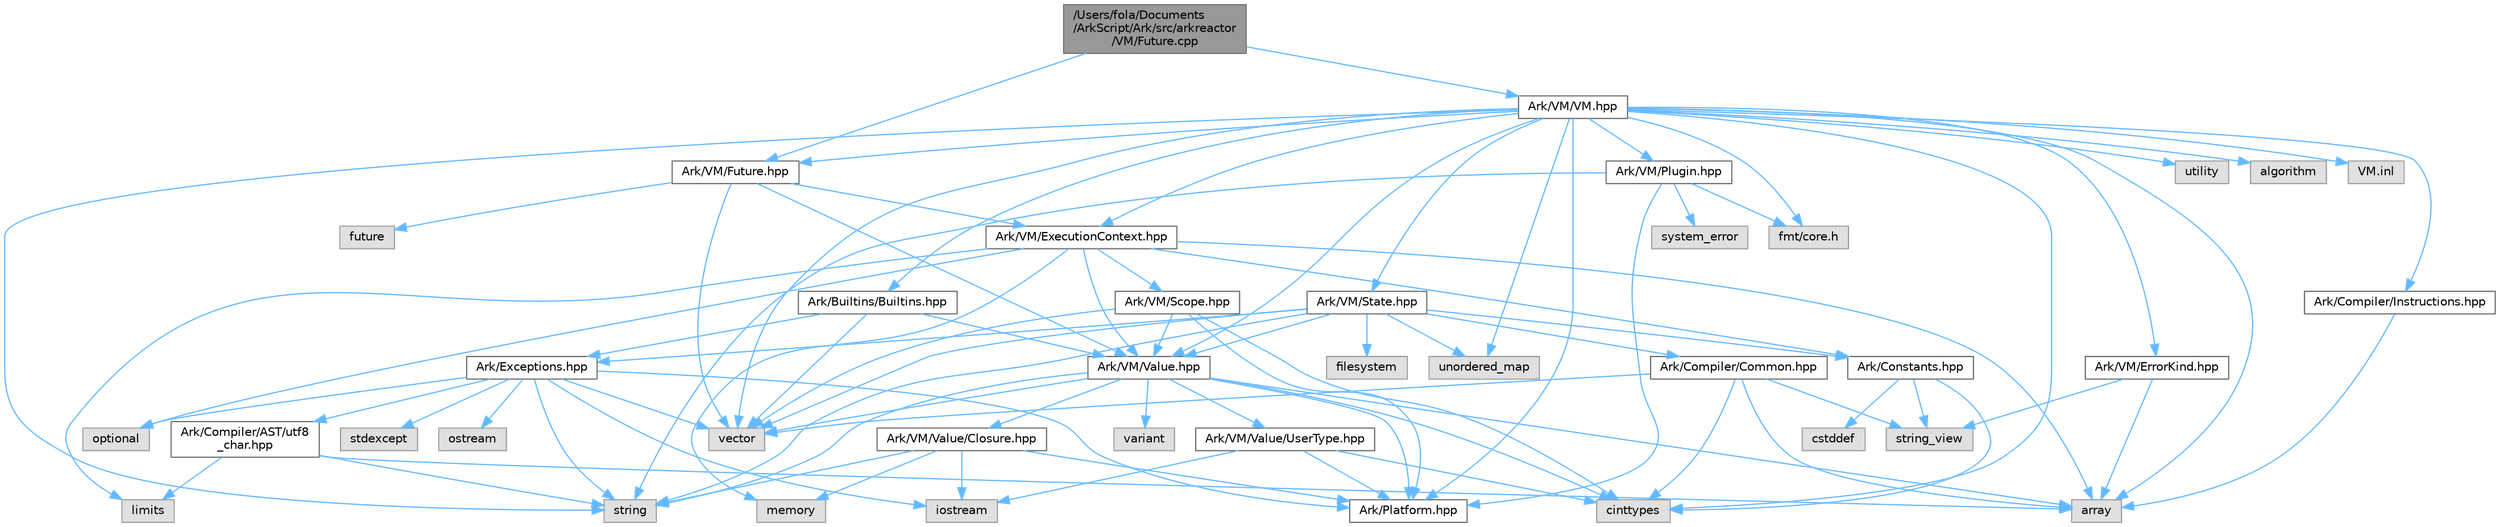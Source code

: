 digraph "/Users/fola/Documents/ArkScript/Ark/src/arkreactor/VM/Future.cpp"
{
 // INTERACTIVE_SVG=YES
 // LATEX_PDF_SIZE
  bgcolor="transparent";
  edge [fontname=Helvetica,fontsize=10,labelfontname=Helvetica,labelfontsize=10];
  node [fontname=Helvetica,fontsize=10,shape=box,height=0.2,width=0.4];
  Node1 [id="Node000001",label="/Users/fola/Documents\l/ArkScript/Ark/src/arkreactor\l/VM/Future.cpp",height=0.2,width=0.4,color="gray40", fillcolor="grey60", style="filled", fontcolor="black",tooltip=" "];
  Node1 -> Node2 [id="edge1_Node000001_Node000002",color="steelblue1",style="solid",tooltip=" "];
  Node2 [id="Node000002",label="Ark/VM/Future.hpp",height=0.2,width=0.4,color="grey40", fillcolor="white", style="filled",URL="$d0/dda/Future_8hpp.html",tooltip=" "];
  Node2 -> Node3 [id="edge2_Node000002_Node000003",color="steelblue1",style="solid",tooltip=" "];
  Node3 [id="Node000003",label="future",height=0.2,width=0.4,color="grey60", fillcolor="#E0E0E0", style="filled",tooltip=" "];
  Node2 -> Node4 [id="edge3_Node000002_Node000004",color="steelblue1",style="solid",tooltip=" "];
  Node4 [id="Node000004",label="vector",height=0.2,width=0.4,color="grey60", fillcolor="#E0E0E0", style="filled",tooltip=" "];
  Node2 -> Node5 [id="edge4_Node000002_Node000005",color="steelblue1",style="solid",tooltip=" "];
  Node5 [id="Node000005",label="Ark/VM/Value.hpp",height=0.2,width=0.4,color="grey40", fillcolor="white", style="filled",URL="$de/dfd/Value_8hpp.html",tooltip=" "];
  Node5 -> Node4 [id="edge5_Node000005_Node000004",color="steelblue1",style="solid",tooltip=" "];
  Node5 -> Node6 [id="edge6_Node000005_Node000006",color="steelblue1",style="solid",tooltip=" "];
  Node6 [id="Node000006",label="variant",height=0.2,width=0.4,color="grey60", fillcolor="#E0E0E0", style="filled",tooltip=" "];
  Node5 -> Node7 [id="edge7_Node000005_Node000007",color="steelblue1",style="solid",tooltip=" "];
  Node7 [id="Node000007",label="string",height=0.2,width=0.4,color="grey60", fillcolor="#E0E0E0", style="filled",tooltip=" "];
  Node5 -> Node8 [id="edge8_Node000005_Node000008",color="steelblue1",style="solid",tooltip=" "];
  Node8 [id="Node000008",label="cinttypes",height=0.2,width=0.4,color="grey60", fillcolor="#E0E0E0", style="filled",tooltip=" "];
  Node5 -> Node9 [id="edge9_Node000005_Node000009",color="steelblue1",style="solid",tooltip=" "];
  Node9 [id="Node000009",label="array",height=0.2,width=0.4,color="grey60", fillcolor="#E0E0E0", style="filled",tooltip=" "];
  Node5 -> Node10 [id="edge10_Node000005_Node000010",color="steelblue1",style="solid",tooltip=" "];
  Node10 [id="Node000010",label="Ark/VM/Value/Closure.hpp",height=0.2,width=0.4,color="grey40", fillcolor="white", style="filled",URL="$dc/dd5/Closure_8hpp.html",tooltip="Subtype of the value type, handling closures."];
  Node10 -> Node11 [id="edge11_Node000010_Node000011",color="steelblue1",style="solid",tooltip=" "];
  Node11 [id="Node000011",label="memory",height=0.2,width=0.4,color="grey60", fillcolor="#E0E0E0", style="filled",tooltip=" "];
  Node10 -> Node12 [id="edge12_Node000010_Node000012",color="steelblue1",style="solid",tooltip=" "];
  Node12 [id="Node000012",label="iostream",height=0.2,width=0.4,color="grey60", fillcolor="#E0E0E0", style="filled",tooltip=" "];
  Node10 -> Node7 [id="edge13_Node000010_Node000007",color="steelblue1",style="solid",tooltip=" "];
  Node10 -> Node13 [id="edge14_Node000010_Node000013",color="steelblue1",style="solid",tooltip=" "];
  Node13 [id="Node000013",label="Ark/Platform.hpp",height=0.2,width=0.4,color="grey40", fillcolor="white", style="filled",URL="$d5/d40/Platform_8hpp.html",tooltip="ArkScript configuration macros."];
  Node5 -> Node14 [id="edge15_Node000005_Node000014",color="steelblue1",style="solid",tooltip=" "];
  Node14 [id="Node000014",label="Ark/VM/Value/UserType.hpp",height=0.2,width=0.4,color="grey40", fillcolor="white", style="filled",URL="$dc/d3d/UserType_8hpp.html",tooltip="Subtype of the value, capable of handling any C++ type."];
  Node14 -> Node12 [id="edge16_Node000014_Node000012",color="steelblue1",style="solid",tooltip=" "];
  Node14 -> Node8 [id="edge17_Node000014_Node000008",color="steelblue1",style="solid",tooltip=" "];
  Node14 -> Node13 [id="edge18_Node000014_Node000013",color="steelblue1",style="solid",tooltip=" "];
  Node5 -> Node13 [id="edge19_Node000005_Node000013",color="steelblue1",style="solid",tooltip=" "];
  Node2 -> Node15 [id="edge20_Node000002_Node000015",color="steelblue1",style="solid",tooltip=" "];
  Node15 [id="Node000015",label="Ark/VM/ExecutionContext.hpp",height=0.2,width=0.4,color="grey40", fillcolor="white", style="filled",URL="$db/df6/ExecutionContext_8hpp.html",tooltip="Keeping track of the internal data needed by the VM."];
  Node15 -> Node9 [id="edge21_Node000015_Node000009",color="steelblue1",style="solid",tooltip=" "];
  Node15 -> Node16 [id="edge22_Node000015_Node000016",color="steelblue1",style="solid",tooltip=" "];
  Node16 [id="Node000016",label="limits",height=0.2,width=0.4,color="grey60", fillcolor="#E0E0E0", style="filled",tooltip=" "];
  Node15 -> Node11 [id="edge23_Node000015_Node000011",color="steelblue1",style="solid",tooltip=" "];
  Node15 -> Node17 [id="edge24_Node000015_Node000017",color="steelblue1",style="solid",tooltip=" "];
  Node17 [id="Node000017",label="optional",height=0.2,width=0.4,color="grey60", fillcolor="#E0E0E0", style="filled",tooltip=" "];
  Node15 -> Node18 [id="edge25_Node000015_Node000018",color="steelblue1",style="solid",tooltip=" "];
  Node18 [id="Node000018",label="Ark/Constants.hpp",height=0.2,width=0.4,color="grey40", fillcolor="white", style="filled",URL="$d6/de9/Constants_8hpp.html",tooltip="Constants used by ArkScript."];
  Node18 -> Node19 [id="edge26_Node000018_Node000019",color="steelblue1",style="solid",tooltip=" "];
  Node19 [id="Node000019",label="string_view",height=0.2,width=0.4,color="grey60", fillcolor="#E0E0E0", style="filled",tooltip=" "];
  Node18 -> Node8 [id="edge27_Node000018_Node000008",color="steelblue1",style="solid",tooltip=" "];
  Node18 -> Node20 [id="edge28_Node000018_Node000020",color="steelblue1",style="solid",tooltip=" "];
  Node20 [id="Node000020",label="cstddef",height=0.2,width=0.4,color="grey60", fillcolor="#E0E0E0", style="filled",tooltip=" "];
  Node15 -> Node5 [id="edge29_Node000015_Node000005",color="steelblue1",style="solid",tooltip=" "];
  Node15 -> Node21 [id="edge30_Node000015_Node000021",color="steelblue1",style="solid",tooltip=" "];
  Node21 [id="Node000021",label="Ark/VM/Scope.hpp",height=0.2,width=0.4,color="grey40", fillcolor="white", style="filled",URL="$d8/dcd/Scope_8hpp.html",tooltip="The virtual machine scope system."];
  Node21 -> Node4 [id="edge31_Node000021_Node000004",color="steelblue1",style="solid",tooltip=" "];
  Node21 -> Node8 [id="edge32_Node000021_Node000008",color="steelblue1",style="solid",tooltip=" "];
  Node21 -> Node13 [id="edge33_Node000021_Node000013",color="steelblue1",style="solid",tooltip=" "];
  Node21 -> Node5 [id="edge34_Node000021_Node000005",color="steelblue1",style="solid",tooltip=" "];
  Node1 -> Node22 [id="edge35_Node000001_Node000022",color="steelblue1",style="solid",tooltip=" "];
  Node22 [id="Node000022",label="Ark/VM/VM.hpp",height=0.2,width=0.4,color="grey40", fillcolor="white", style="filled",URL="$d1/d91/VM_8hpp.html",tooltip="The ArkScript virtual machine."];
  Node22 -> Node9 [id="edge36_Node000022_Node000009",color="steelblue1",style="solid",tooltip=" "];
  Node22 -> Node4 [id="edge37_Node000022_Node000004",color="steelblue1",style="solid",tooltip=" "];
  Node22 -> Node7 [id="edge38_Node000022_Node000007",color="steelblue1",style="solid",tooltip=" "];
  Node22 -> Node23 [id="edge39_Node000022_Node000023",color="steelblue1",style="solid",tooltip=" "];
  Node23 [id="Node000023",label="utility",height=0.2,width=0.4,color="grey60", fillcolor="#E0E0E0", style="filled",tooltip=" "];
  Node22 -> Node8 [id="edge40_Node000022_Node000008",color="steelblue1",style="solid",tooltip=" "];
  Node22 -> Node24 [id="edge41_Node000022_Node000024",color="steelblue1",style="solid",tooltip=" "];
  Node24 [id="Node000024",label="unordered_map",height=0.2,width=0.4,color="grey60", fillcolor="#E0E0E0", style="filled",tooltip=" "];
  Node22 -> Node25 [id="edge42_Node000022_Node000025",color="steelblue1",style="solid",tooltip=" "];
  Node25 [id="Node000025",label="algorithm",height=0.2,width=0.4,color="grey60", fillcolor="#E0E0E0", style="filled",tooltip=" "];
  Node22 -> Node26 [id="edge43_Node000022_Node000026",color="steelblue1",style="solid",tooltip=" "];
  Node26 [id="Node000026",label="fmt/core.h",height=0.2,width=0.4,color="grey60", fillcolor="#E0E0E0", style="filled",tooltip=" "];
  Node22 -> Node27 [id="edge44_Node000022_Node000027",color="steelblue1",style="solid",tooltip=" "];
  Node27 [id="Node000027",label="Ark/Compiler/Instructions.hpp",height=0.2,width=0.4,color="grey40", fillcolor="white", style="filled",URL="$d8/daa/Instructions_8hpp.html",tooltip="The different instructions used by the compiler and virtual machine."];
  Node27 -> Node9 [id="edge45_Node000027_Node000009",color="steelblue1",style="solid",tooltip=" "];
  Node22 -> Node5 [id="edge46_Node000022_Node000005",color="steelblue1",style="solid",tooltip=" "];
  Node22 -> Node28 [id="edge47_Node000022_Node000028",color="steelblue1",style="solid",tooltip=" "];
  Node28 [id="Node000028",label="Ark/VM/State.hpp",height=0.2,width=0.4,color="grey40", fillcolor="white", style="filled",URL="$d0/db5/State_8hpp.html",tooltip="State used by the virtual machine: it loads the bytecode, can compile it if needed,..."];
  Node28 -> Node7 [id="edge48_Node000028_Node000007",color="steelblue1",style="solid",tooltip=" "];
  Node28 -> Node4 [id="edge49_Node000028_Node000004",color="steelblue1",style="solid",tooltip=" "];
  Node28 -> Node24 [id="edge50_Node000028_Node000024",color="steelblue1",style="solid",tooltip=" "];
  Node28 -> Node29 [id="edge51_Node000028_Node000029",color="steelblue1",style="solid",tooltip=" "];
  Node29 [id="Node000029",label="filesystem",height=0.2,width=0.4,color="grey60", fillcolor="#E0E0E0", style="filled",tooltip=" "];
  Node28 -> Node18 [id="edge52_Node000028_Node000018",color="steelblue1",style="solid",tooltip=" "];
  Node28 -> Node5 [id="edge53_Node000028_Node000005",color="steelblue1",style="solid",tooltip=" "];
  Node28 -> Node30 [id="edge54_Node000028_Node000030",color="steelblue1",style="solid",tooltip=" "];
  Node30 [id="Node000030",label="Ark/Compiler/Common.hpp",height=0.2,width=0.4,color="grey40", fillcolor="white", style="filled",URL="$d8/ddd/Common_8hpp.html",tooltip="Common code for the compiler."];
  Node30 -> Node9 [id="edge55_Node000030_Node000009",color="steelblue1",style="solid",tooltip=" "];
  Node30 -> Node19 [id="edge56_Node000030_Node000019",color="steelblue1",style="solid",tooltip=" "];
  Node30 -> Node4 [id="edge57_Node000030_Node000004",color="steelblue1",style="solid",tooltip=" "];
  Node30 -> Node8 [id="edge58_Node000030_Node000008",color="steelblue1",style="solid",tooltip=" "];
  Node28 -> Node31 [id="edge59_Node000028_Node000031",color="steelblue1",style="solid",tooltip=" "];
  Node31 [id="Node000031",label="Ark/Exceptions.hpp",height=0.2,width=0.4,color="grey40", fillcolor="white", style="filled",URL="$d2/de9/Exceptions_8hpp.html",tooltip="ArkScript homemade exceptions."];
  Node31 -> Node7 [id="edge60_Node000031_Node000007",color="steelblue1",style="solid",tooltip=" "];
  Node31 -> Node4 [id="edge61_Node000031_Node000004",color="steelblue1",style="solid",tooltip=" "];
  Node31 -> Node32 [id="edge62_Node000031_Node000032",color="steelblue1",style="solid",tooltip=" "];
  Node32 [id="Node000032",label="stdexcept",height=0.2,width=0.4,color="grey60", fillcolor="#E0E0E0", style="filled",tooltip=" "];
  Node31 -> Node17 [id="edge63_Node000031_Node000017",color="steelblue1",style="solid",tooltip=" "];
  Node31 -> Node33 [id="edge64_Node000031_Node000033",color="steelblue1",style="solid",tooltip=" "];
  Node33 [id="Node000033",label="ostream",height=0.2,width=0.4,color="grey60", fillcolor="#E0E0E0", style="filled",tooltip=" "];
  Node31 -> Node12 [id="edge65_Node000031_Node000012",color="steelblue1",style="solid",tooltip=" "];
  Node31 -> Node34 [id="edge66_Node000031_Node000034",color="steelblue1",style="solid",tooltip=" "];
  Node34 [id="Node000034",label="Ark/Compiler/AST/utf8\l_char.hpp",height=0.2,width=0.4,color="grey40", fillcolor="white", style="filled",URL="$db/d4e/utf8__char_8hpp.html",tooltip=" "];
  Node34 -> Node9 [id="edge67_Node000034_Node000009",color="steelblue1",style="solid",tooltip=" "];
  Node34 -> Node7 [id="edge68_Node000034_Node000007",color="steelblue1",style="solid",tooltip=" "];
  Node34 -> Node16 [id="edge69_Node000034_Node000016",color="steelblue1",style="solid",tooltip=" "];
  Node31 -> Node13 [id="edge70_Node000031_Node000013",color="steelblue1",style="solid",tooltip=" "];
  Node22 -> Node35 [id="edge71_Node000022_Node000035",color="steelblue1",style="solid",tooltip=" "];
  Node35 [id="Node000035",label="Ark/VM/ErrorKind.hpp",height=0.2,width=0.4,color="grey40", fillcolor="white", style="filled",URL="$de/df9/ErrorKind_8hpp.html",tooltip=" "];
  Node35 -> Node9 [id="edge72_Node000035_Node000009",color="steelblue1",style="solid",tooltip=" "];
  Node35 -> Node19 [id="edge73_Node000035_Node000019",color="steelblue1",style="solid",tooltip=" "];
  Node22 -> Node15 [id="edge74_Node000022_Node000015",color="steelblue1",style="solid",tooltip=" "];
  Node22 -> Node36 [id="edge75_Node000022_Node000036",color="steelblue1",style="solid",tooltip=" "];
  Node36 [id="Node000036",label="Ark/Builtins/Builtins.hpp",height=0.2,width=0.4,color="grey40", fillcolor="white", style="filled",URL="$da/d84/Builtins_8hpp.html",tooltip="Host the declaration of all the ArkScript builtins."];
  Node36 -> Node4 [id="edge76_Node000036_Node000004",color="steelblue1",style="solid",tooltip=" "];
  Node36 -> Node5 [id="edge77_Node000036_Node000005",color="steelblue1",style="solid",tooltip=" "];
  Node36 -> Node31 [id="edge78_Node000036_Node000031",color="steelblue1",style="solid",tooltip=" "];
  Node22 -> Node13 [id="edge79_Node000022_Node000013",color="steelblue1",style="solid",tooltip=" "];
  Node22 -> Node37 [id="edge80_Node000022_Node000037",color="steelblue1",style="solid",tooltip=" "];
  Node37 [id="Node000037",label="Ark/VM/Plugin.hpp",height=0.2,width=0.4,color="grey40", fillcolor="white", style="filled",URL="$db/d0e/Plugin_8hpp.html",tooltip="Loads .dll/.so/.dynlib files."];
  Node37 -> Node13 [id="edge81_Node000037_Node000013",color="steelblue1",style="solid",tooltip=" "];
  Node37 -> Node7 [id="edge82_Node000037_Node000007",color="steelblue1",style="solid",tooltip=" "];
  Node37 -> Node38 [id="edge83_Node000037_Node000038",color="steelblue1",style="solid",tooltip=" "];
  Node38 [id="Node000038",label="system_error",height=0.2,width=0.4,color="grey60", fillcolor="#E0E0E0", style="filled",tooltip=" "];
  Node37 -> Node26 [id="edge84_Node000037_Node000026",color="steelblue1",style="solid",tooltip=" "];
  Node22 -> Node2 [id="edge85_Node000022_Node000002",color="steelblue1",style="solid",tooltip=" "];
  Node22 -> Node39 [id="edge86_Node000022_Node000039",color="steelblue1",style="solid",tooltip=" "];
  Node39 [id="Node000039",label="VM.inl",height=0.2,width=0.4,color="grey60", fillcolor="#E0E0E0", style="filled",tooltip=" "];
}
